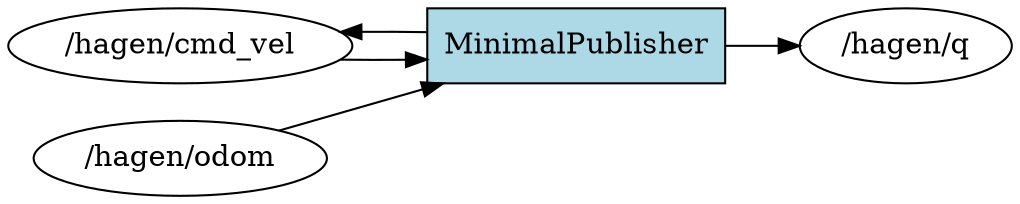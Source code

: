 digraph ROS2_Computation_Graph {
  rankdir=LR;
  node [shape=box, style=filled, fillcolor=lightgray];
  "/hagen/cmd_vel" [shape=ellipse, fillcolor=white];
  "MinimalPublisher" -> "/hagen/cmd_vel";
  "/hagen/cmd_vel" -> "MinimalPublisher";
  "/hagen/odom" [shape=ellipse, fillcolor=white];
  "/hagen/odom" -> "MinimalPublisher";
  "/hagen/q" [shape=ellipse, fillcolor=white];
  "MinimalPublisher" -> "/hagen/q";
  "MinimalPublisher" [shape=box, fillcolor=lightblue];
}